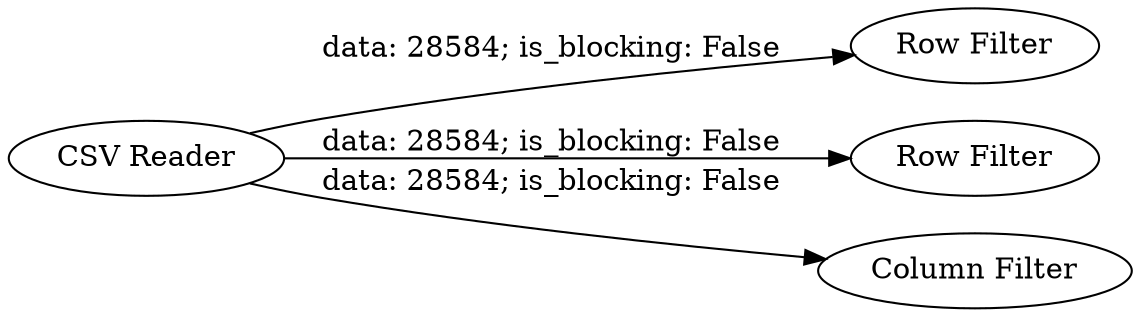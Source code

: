 digraph {
	"9106335299738889732_3" [label="Row Filter"]
	"9106335299738889732_4" [label="Row Filter"]
	"9106335299738889732_2" [label="Column Filter"]
	"9106335299738889732_1" [label="CSV Reader"]
	"9106335299738889732_1" -> "9106335299738889732_4" [label="data: 28584; is_blocking: False"]
	"9106335299738889732_1" -> "9106335299738889732_2" [label="data: 28584; is_blocking: False"]
	"9106335299738889732_1" -> "9106335299738889732_3" [label="data: 28584; is_blocking: False"]
	rankdir=LR
}
